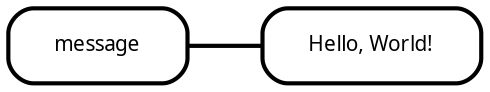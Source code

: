 digraph  {
rankdir=LR;
message [fillcolor="#fafafa", fontname="Fira Mono", fontsize=10, label=message, margin="0.3,0.1", penwidth="2.0", shape=box, style=rounded];
"message__Hello, World!" [fillcolor="#fafafa", fontname="Fira Mono", fontsize=10, label="Hello, World!", margin="0.3,0.1", penwidth="2.0", shape=box, style=rounded];
message -> "message__Hello, World!"  [arrowhead=none, key=0, penwidth="2.0"];
}

